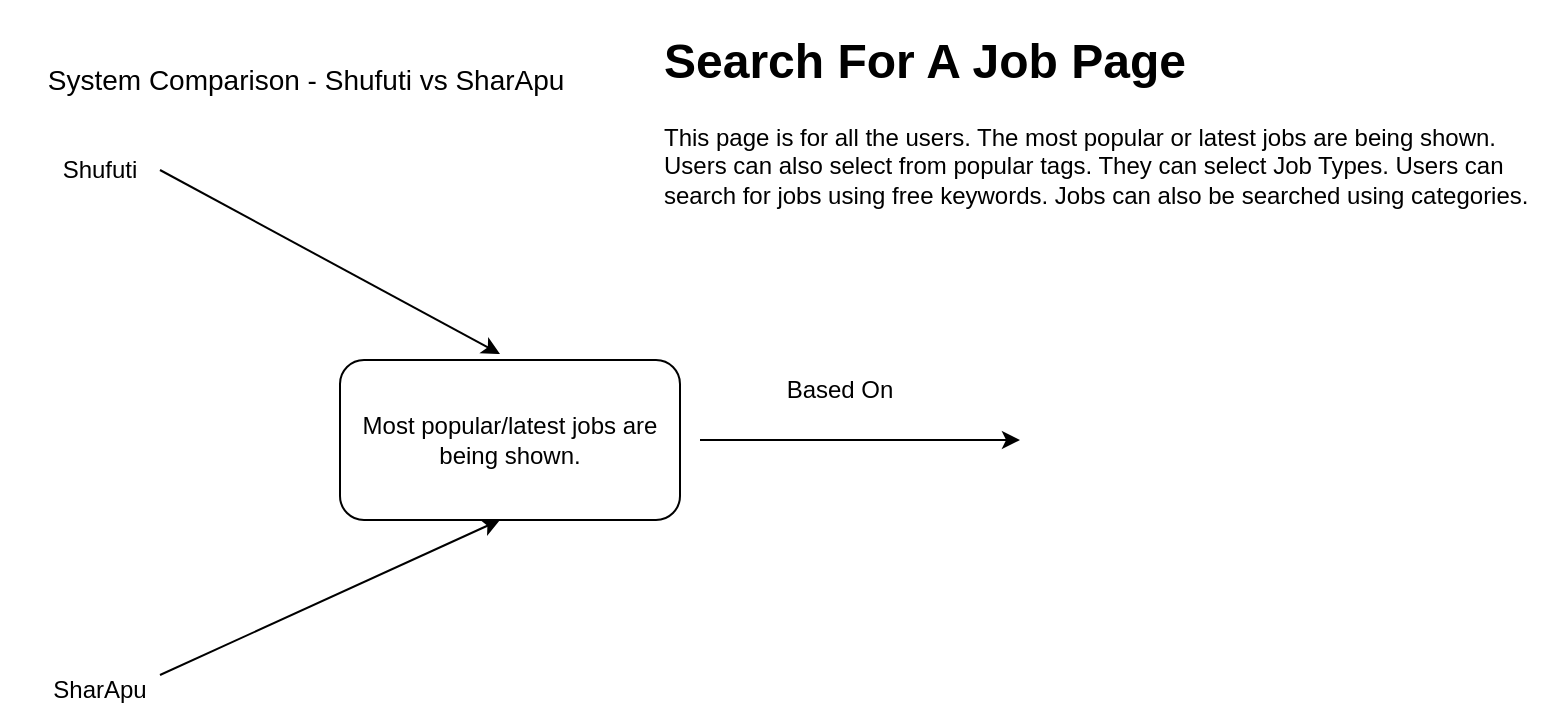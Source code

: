 <mxfile version="26.2.14">
  <diagram name="Page-1" id="aFdsoIwqLJH-cdafrKiA">
    <mxGraphModel dx="872" dy="473" grid="1" gridSize="10" guides="1" tooltips="1" connect="1" arrows="1" fold="1" page="1" pageScale="1" pageWidth="850" pageHeight="1100" math="0" shadow="0">
      <root>
        <mxCell id="0" />
        <mxCell id="1" parent="0" />
        <mxCell id="Wp0PxfLAe2cL3ZSj69ka-1" value="&lt;font style=&quot;font-size: 14px;&quot;&gt;System Comparison - Shufuti vs SharApu&amp;nbsp;&lt;/font&gt;" style="text;html=1;align=center;verticalAlign=middle;whiteSpace=wrap;rounded=0;" vertex="1" parent="1">
          <mxGeometry x="50" y="20" width="310" height="80" as="geometry" />
        </mxCell>
        <mxCell id="Wp0PxfLAe2cL3ZSj69ka-2" value="Shufuti" style="text;html=1;align=center;verticalAlign=middle;whiteSpace=wrap;rounded=0;" vertex="1" parent="1">
          <mxGeometry x="70" y="90" width="60" height="30" as="geometry" />
        </mxCell>
        <mxCell id="Wp0PxfLAe2cL3ZSj69ka-3" value="SharApu" style="text;html=1;align=center;verticalAlign=middle;whiteSpace=wrap;rounded=0;" vertex="1" parent="1">
          <mxGeometry x="70" y="350" width="60" height="30" as="geometry" />
        </mxCell>
        <mxCell id="Wp0PxfLAe2cL3ZSj69ka-4" value="Most popular/latest jobs are being shown." style="rounded=1;whiteSpace=wrap;html=1;" vertex="1" parent="1">
          <mxGeometry x="220" y="200" width="170" height="80" as="geometry" />
        </mxCell>
        <mxCell id="Wp0PxfLAe2cL3ZSj69ka-5" value="" style="endArrow=classic;html=1;rounded=0;exitX=1;exitY=0.5;exitDx=0;exitDy=0;" edge="1" parent="1" source="Wp0PxfLAe2cL3ZSj69ka-2">
          <mxGeometry width="50" height="50" relative="1" as="geometry">
            <mxPoint x="220" y="170" as="sourcePoint" />
            <mxPoint x="300" y="197" as="targetPoint" />
          </mxGeometry>
        </mxCell>
        <mxCell id="Wp0PxfLAe2cL3ZSj69ka-6" value="" style="endArrow=classic;html=1;rounded=0;exitX=1;exitY=0.25;exitDx=0;exitDy=0;" edge="1" parent="1" source="Wp0PxfLAe2cL3ZSj69ka-3">
          <mxGeometry width="50" height="50" relative="1" as="geometry">
            <mxPoint x="250" y="330" as="sourcePoint" />
            <mxPoint x="300" y="280" as="targetPoint" />
          </mxGeometry>
        </mxCell>
        <mxCell id="Wp0PxfLAe2cL3ZSj69ka-9" value="&lt;h1 style=&quot;margin-top: 0px;&quot;&gt;Search For A Job Page&lt;/h1&gt;&lt;p&gt;This page is for all the users. The most popular or latest jobs are being shown. Users can also select from popular tags. They can select Job Types. Users can search for jobs using free keywords. Jobs can also be searched using categories.&lt;/p&gt;" style="text;html=1;whiteSpace=wrap;overflow=hidden;rounded=0;" vertex="1" parent="1">
          <mxGeometry x="380" y="30" width="440" height="120" as="geometry" />
        </mxCell>
        <mxCell id="Wp0PxfLAe2cL3ZSj69ka-10" value="" style="endArrow=classic;html=1;rounded=0;" edge="1" parent="1">
          <mxGeometry width="50" height="50" relative="1" as="geometry">
            <mxPoint x="400" y="240" as="sourcePoint" />
            <mxPoint x="560" y="240" as="targetPoint" />
          </mxGeometry>
        </mxCell>
        <mxCell id="Wp0PxfLAe2cL3ZSj69ka-11" value="Based On" style="text;html=1;align=center;verticalAlign=middle;whiteSpace=wrap;rounded=0;" vertex="1" parent="1">
          <mxGeometry x="440" y="200" width="60" height="30" as="geometry" />
        </mxCell>
      </root>
    </mxGraphModel>
  </diagram>
</mxfile>
